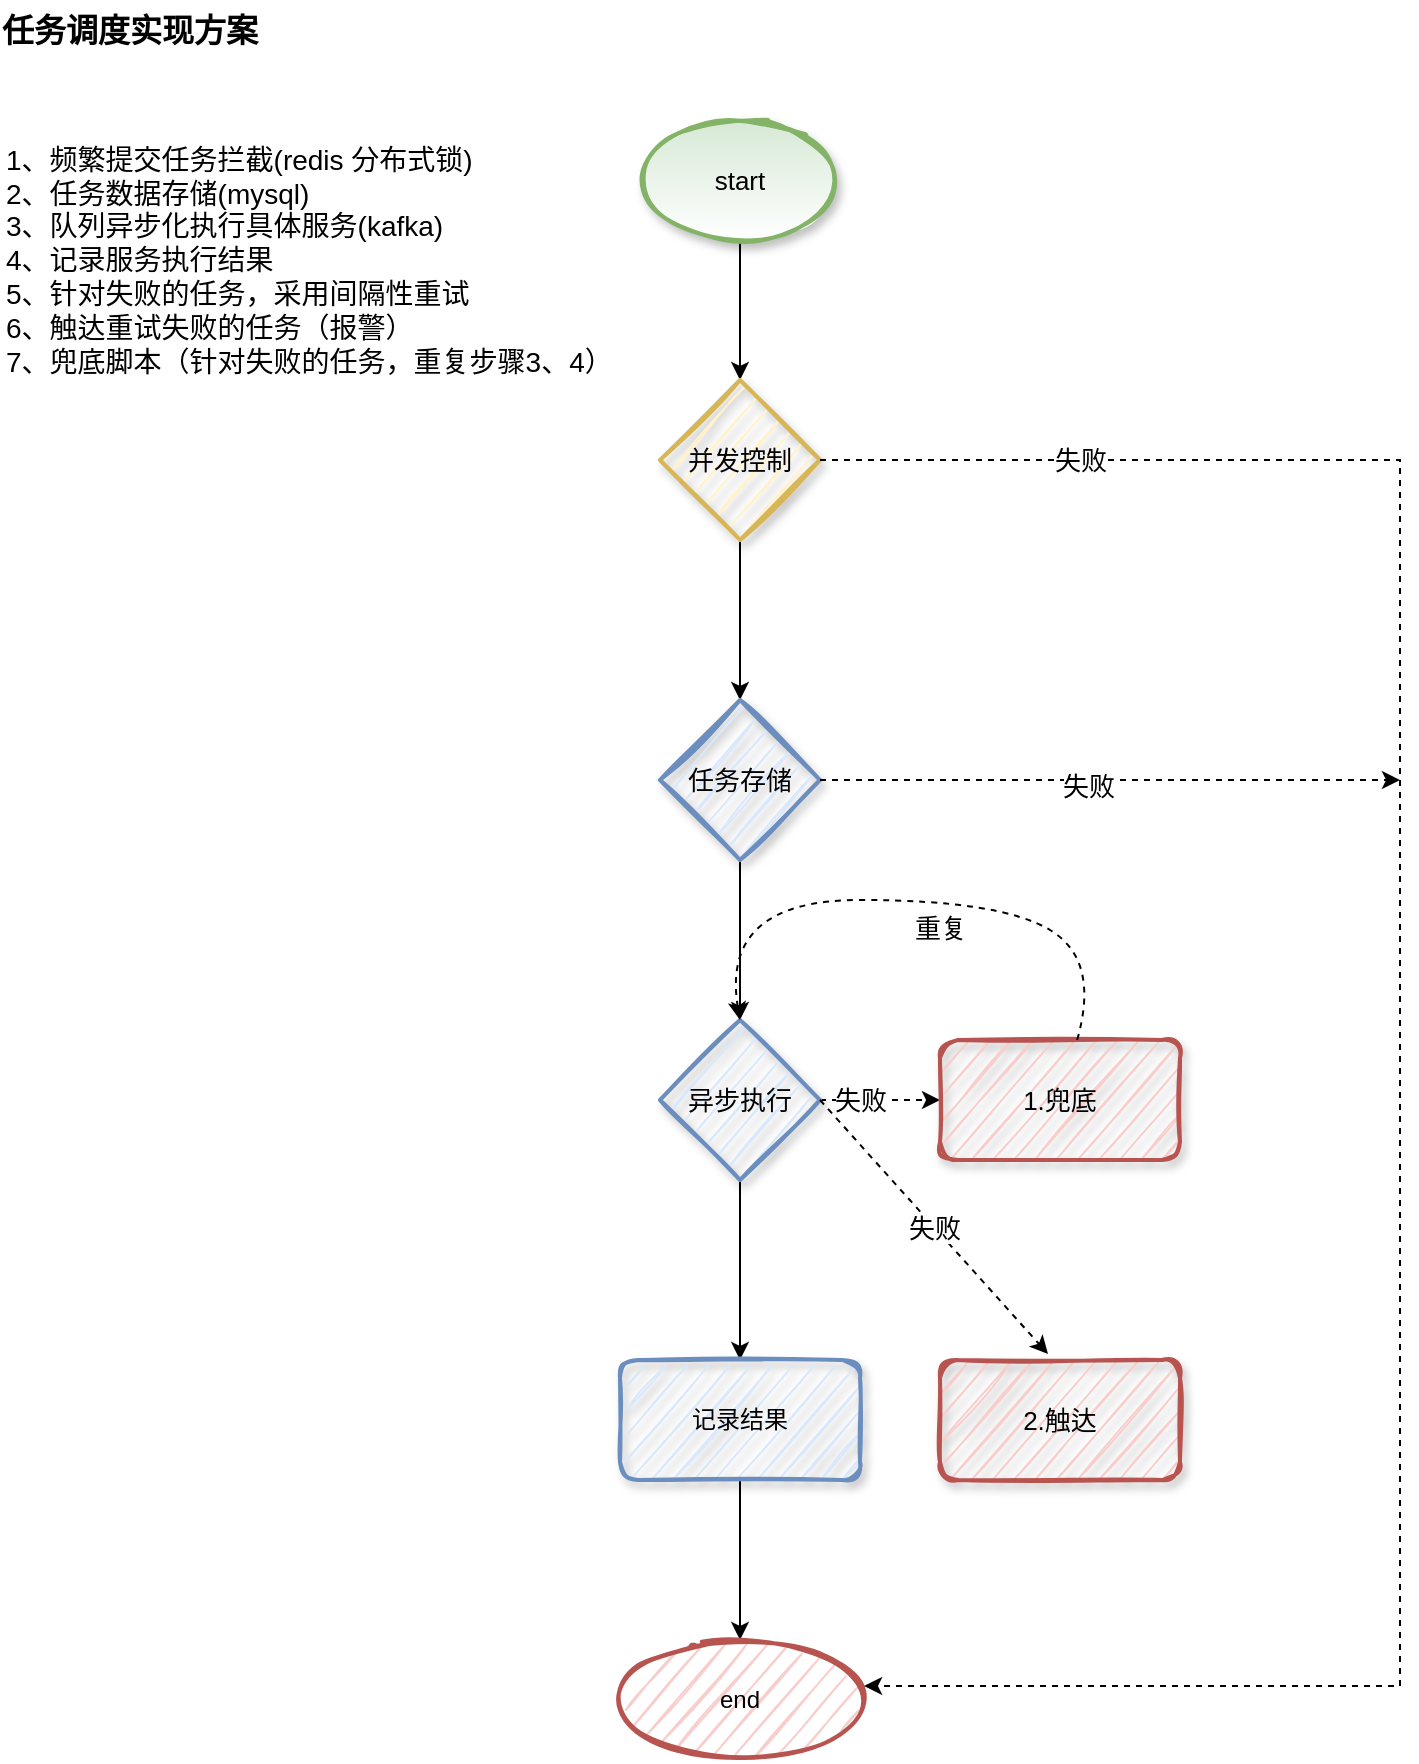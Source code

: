 <mxfile version="20.0.4" type="github">
  <diagram id="XXDhzKfirrTUW5ifH1sl" name="Page-1">
    <mxGraphModel dx="1298" dy="795" grid="1" gridSize="10" guides="1" tooltips="1" connect="1" arrows="1" fold="1" page="1" pageScale="1" pageWidth="850" pageHeight="1100" math="0" shadow="0">
      <root>
        <mxCell id="0" />
        <mxCell id="1" parent="0" />
        <mxCell id="dcHPYFLHko_N1boPasrH-4" value="" style="edgeStyle=orthogonalEdgeStyle;rounded=0;orthogonalLoop=1;jettySize=auto;html=1;fontSize=13;" edge="1" parent="1" source="dcHPYFLHko_N1boPasrH-1" target="dcHPYFLHko_N1boPasrH-3">
          <mxGeometry relative="1" as="geometry" />
        </mxCell>
        <mxCell id="dcHPYFLHko_N1boPasrH-1" value="start" style="strokeWidth=2;html=1;shape=mxgraph.flowchart.start_1;whiteSpace=wrap;fontSize=13;fillColor=#d5e8d4;strokeColor=#82b366;gradientColor=#ffffff;sketch=1;shadow=1;" vertex="1" parent="1">
          <mxGeometry x="360" y="100" width="100" height="60" as="geometry" />
        </mxCell>
        <mxCell id="dcHPYFLHko_N1boPasrH-2" value="任务调度实现方案" style="text;html=1;strokeColor=none;fillColor=none;align=center;verticalAlign=middle;whiteSpace=wrap;rounded=0;fontSize=16;fontStyle=1" vertex="1" parent="1">
          <mxGeometry x="40" y="40" width="130" height="30" as="geometry" />
        </mxCell>
        <mxCell id="dcHPYFLHko_N1boPasrH-9" value="" style="edgeStyle=orthogonalEdgeStyle;rounded=0;orthogonalLoop=1;jettySize=auto;html=1;fontSize=13;" edge="1" parent="1" source="dcHPYFLHko_N1boPasrH-3" target="dcHPYFLHko_N1boPasrH-8">
          <mxGeometry relative="1" as="geometry" />
        </mxCell>
        <mxCell id="dcHPYFLHko_N1boPasrH-3" value="并发控制" style="rhombus;whiteSpace=wrap;html=1;strokeWidth=2;fontSize=13;shadow=1;rounded=0;sketch=1;fillColor=#fff2cc;strokeColor=#d6b656;" vertex="1" parent="1">
          <mxGeometry x="370" y="230" width="80" height="80" as="geometry" />
        </mxCell>
        <mxCell id="dcHPYFLHko_N1boPasrH-7" value="1、频繁提交任务拦截(redis 分布式锁)&lt;br&gt;2、任务数据存储(mysql)&lt;br&gt;3、队列异步化执行具体服务(kafka)&lt;br&gt;4、记录服务执行结果&lt;br&gt;5、针对失败的任务，采用间隔性重试&lt;br&gt;6、触达重试失败的任务（报警）&lt;br&gt;7、兜底脚本（针对失败的任务，重复步骤3、4）" style="text;strokeColor=none;fillColor=none;align=left;verticalAlign=middle;rounded=0;fontSize=14;labelBackgroundColor=none;labelBorderColor=none;whiteSpace=wrap;html=1;spacing=3;" vertex="1" parent="1">
          <mxGeometry x="40" y="100" width="310" height="140" as="geometry" />
        </mxCell>
        <mxCell id="dcHPYFLHko_N1boPasrH-11" value="" style="edgeStyle=orthogonalEdgeStyle;rounded=0;orthogonalLoop=1;jettySize=auto;html=1;fontSize=13;" edge="1" parent="1" source="dcHPYFLHko_N1boPasrH-8" target="dcHPYFLHko_N1boPasrH-10">
          <mxGeometry relative="1" as="geometry" />
        </mxCell>
        <mxCell id="dcHPYFLHko_N1boPasrH-8" value="任务存储" style="rhombus;whiteSpace=wrap;html=1;strokeWidth=2;fontSize=13;fillColor=#dae8fc;strokeColor=#6c8ebf;shadow=1;sketch=1;" vertex="1" parent="1">
          <mxGeometry x="370" y="390" width="80" height="80" as="geometry" />
        </mxCell>
        <mxCell id="dcHPYFLHko_N1boPasrH-13" value="" style="edgeStyle=orthogonalEdgeStyle;rounded=0;orthogonalLoop=1;jettySize=auto;html=1;dashed=1;fontSize=13;" edge="1" parent="1" source="dcHPYFLHko_N1boPasrH-10" target="dcHPYFLHko_N1boPasrH-12">
          <mxGeometry relative="1" as="geometry" />
        </mxCell>
        <mxCell id="dcHPYFLHko_N1boPasrH-23" value="失败" style="edgeLabel;html=1;align=center;verticalAlign=middle;resizable=0;points=[];fontSize=13;" vertex="1" connectable="0" parent="dcHPYFLHko_N1boPasrH-13">
          <mxGeometry x="-0.467" y="1" relative="1" as="geometry">
            <mxPoint x="4" y="1" as="offset" />
          </mxGeometry>
        </mxCell>
        <mxCell id="dcHPYFLHko_N1boPasrH-17" value="" style="edgeStyle=orthogonalEdgeStyle;rounded=0;orthogonalLoop=1;jettySize=auto;html=1;fontSize=13;" edge="1" parent="1" source="dcHPYFLHko_N1boPasrH-10" target="dcHPYFLHko_N1boPasrH-16">
          <mxGeometry relative="1" as="geometry" />
        </mxCell>
        <mxCell id="dcHPYFLHko_N1boPasrH-10" value="异步执行" style="rhombus;whiteSpace=wrap;html=1;strokeWidth=2;fontSize=13;shadow=1;sketch=1;fillColor=#dae8fc;strokeColor=#6c8ebf;" vertex="1" parent="1">
          <mxGeometry x="370" y="550" width="80" height="80" as="geometry" />
        </mxCell>
        <mxCell id="dcHPYFLHko_N1boPasrH-12" value="1.兜底" style="whiteSpace=wrap;html=1;strokeWidth=2;fontSize=13;rounded=1;shadow=1;sketch=1;fillColor=#f8cecc;strokeColor=#b85450;" vertex="1" parent="1">
          <mxGeometry x="510" y="560" width="120" height="60" as="geometry" />
        </mxCell>
        <mxCell id="dcHPYFLHko_N1boPasrH-19" value="" style="edgeStyle=orthogonalEdgeStyle;rounded=0;orthogonalLoop=1;jettySize=auto;html=1;fontSize=13;" edge="1" parent="1" source="dcHPYFLHko_N1boPasrH-16" target="dcHPYFLHko_N1boPasrH-18">
          <mxGeometry relative="1" as="geometry" />
        </mxCell>
        <mxCell id="dcHPYFLHko_N1boPasrH-16" value="记录结果" style="whiteSpace=wrap;html=1;strokeWidth=2;shadow=1;sketch=1;glass=0;rounded=1;fillColor=#dae8fc;strokeColor=#6c8ebf;" vertex="1" parent="1">
          <mxGeometry x="350" y="720" width="120" height="60" as="geometry" />
        </mxCell>
        <mxCell id="dcHPYFLHko_N1boPasrH-18" value="end" style="ellipse;whiteSpace=wrap;html=1;strokeWidth=2;fillColor=#f8cecc;strokeColor=#b85450;sketch=1;shadow=0;" vertex="1" parent="1">
          <mxGeometry x="350" y="860" width="120" height="60" as="geometry" />
        </mxCell>
        <mxCell id="dcHPYFLHko_N1boPasrH-21" value="" style="curved=1;endArrow=classic;html=1;rounded=0;entryX=0.5;entryY=0;entryDx=0;entryDy=0;fontSize=13;dashed=1;" edge="1" parent="1" source="dcHPYFLHko_N1boPasrH-12" target="dcHPYFLHko_N1boPasrH-10">
          <mxGeometry width="50" height="50" relative="1" as="geometry">
            <mxPoint x="610" y="730" as="sourcePoint" />
            <mxPoint x="450" y="490" as="targetPoint" />
            <Array as="points">
              <mxPoint x="590" y="520" />
              <mxPoint x="540" y="490" />
              <mxPoint x="400" y="490" />
            </Array>
          </mxGeometry>
        </mxCell>
        <mxCell id="dcHPYFLHko_N1boPasrH-22" value="重复" style="edgeLabel;html=1;align=center;verticalAlign=middle;resizable=0;points=[];fontSize=13;" vertex="1" connectable="0" parent="dcHPYFLHko_N1boPasrH-21">
          <mxGeometry x="0.047" y="14" relative="1" as="geometry">
            <mxPoint x="27" as="offset" />
          </mxGeometry>
        </mxCell>
        <mxCell id="dcHPYFLHko_N1boPasrH-24" value="" style="edgeStyle=segmentEdgeStyle;endArrow=classic;html=1;rounded=0;entryX=1.017;entryY=0.383;entryDx=0;entryDy=0;entryPerimeter=0;dashed=1;fontSize=13;" edge="1" parent="1" target="dcHPYFLHko_N1boPasrH-18">
          <mxGeometry width="50" height="50" relative="1" as="geometry">
            <mxPoint x="450" y="270" as="sourcePoint" />
            <mxPoint x="500" y="220" as="targetPoint" />
            <Array as="points">
              <mxPoint x="740" y="270" />
              <mxPoint x="740" y="883" />
            </Array>
          </mxGeometry>
        </mxCell>
        <mxCell id="dcHPYFLHko_N1boPasrH-28" value="失败" style="edgeLabel;html=1;align=center;verticalAlign=middle;resizable=0;points=[];fontSize=13;" vertex="1" connectable="0" parent="dcHPYFLHko_N1boPasrH-24">
          <mxGeometry x="-0.812" y="1" relative="1" as="geometry">
            <mxPoint x="20" y="1" as="offset" />
          </mxGeometry>
        </mxCell>
        <mxCell id="dcHPYFLHko_N1boPasrH-26" value="" style="endArrow=classic;html=1;rounded=0;dashed=1;exitX=1;exitY=0.5;exitDx=0;exitDy=0;fontSize=13;" edge="1" parent="1" source="dcHPYFLHko_N1boPasrH-8">
          <mxGeometry width="50" height="50" relative="1" as="geometry">
            <mxPoint x="400" y="540" as="sourcePoint" />
            <mxPoint x="740" y="430" as="targetPoint" />
          </mxGeometry>
        </mxCell>
        <mxCell id="dcHPYFLHko_N1boPasrH-27" value="失败" style="edgeLabel;html=1;align=center;verticalAlign=middle;resizable=0;points=[];fontSize=13;" vertex="1" connectable="0" parent="dcHPYFLHko_N1boPasrH-26">
          <mxGeometry x="-0.076" y="-3" relative="1" as="geometry">
            <mxPoint as="offset" />
          </mxGeometry>
        </mxCell>
        <mxCell id="dcHPYFLHko_N1boPasrH-29" value="2.触达" style="whiteSpace=wrap;html=1;strokeWidth=2;fontSize=13;rounded=1;shadow=1;sketch=1;fillColor=#f8cecc;strokeColor=#b85450;" vertex="1" parent="1">
          <mxGeometry x="510" y="720" width="120" height="60" as="geometry" />
        </mxCell>
        <mxCell id="dcHPYFLHko_N1boPasrH-31" value="失败" style="endArrow=classic;html=1;rounded=0;dashed=1;entryX=0.45;entryY=-0.05;entryDx=0;entryDy=0;entryPerimeter=0;exitX=1;exitY=0.5;exitDx=0;exitDy=0;fontSize=13;" edge="1" parent="1" source="dcHPYFLHko_N1boPasrH-10" target="dcHPYFLHko_N1boPasrH-29">
          <mxGeometry width="50" height="50" relative="1" as="geometry">
            <mxPoint x="460" y="660" as="sourcePoint" />
            <mxPoint x="510" y="610" as="targetPoint" />
          </mxGeometry>
        </mxCell>
      </root>
    </mxGraphModel>
  </diagram>
</mxfile>
